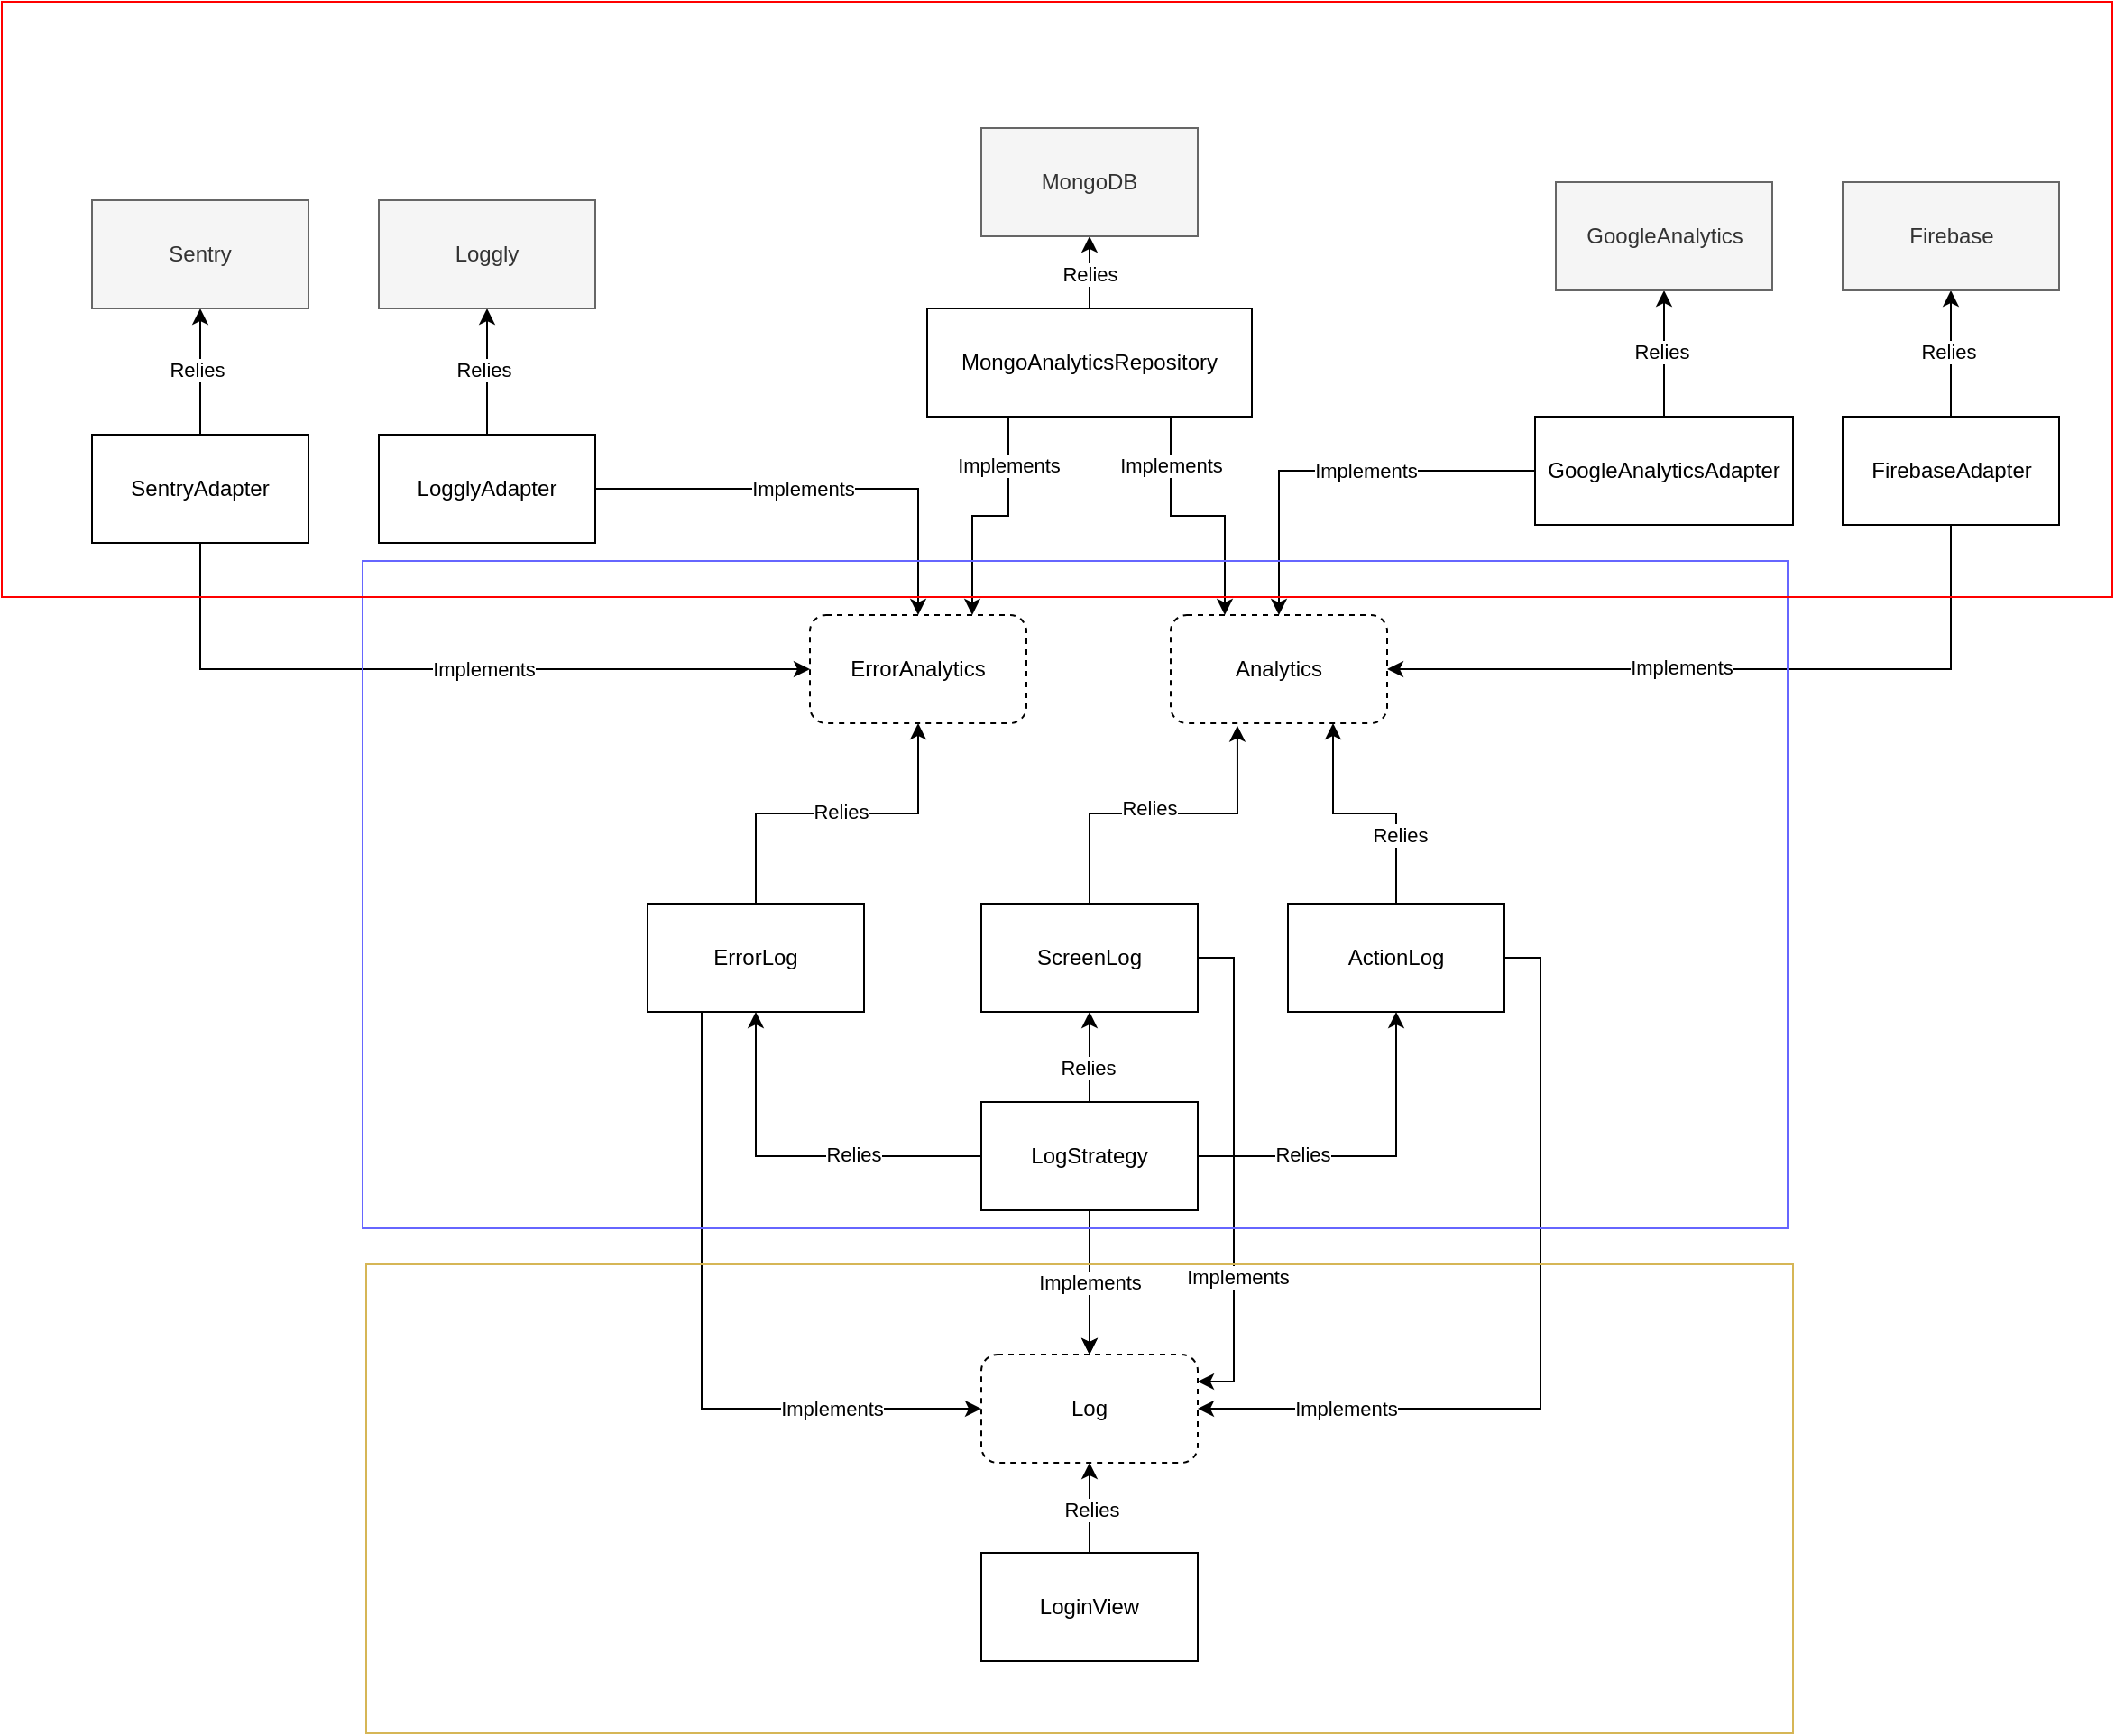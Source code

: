 <mxfile version="14.9.6" type="device"><diagram id="WbjxUu1evFDNCKrGVBx4" name="Page-1"><mxGraphModel dx="2036" dy="764" grid="1" gridSize="10" guides="1" tooltips="1" connect="1" arrows="1" fold="1" page="1" pageScale="1" pageWidth="850" pageHeight="1100" math="0" shadow="0"><root><mxCell id="0"/><mxCell id="1" parent="0"/><mxCell id="YvaXyPzC3fc4QxB65vGy-7" style="edgeStyle=orthogonalEdgeStyle;rounded=0;orthogonalLoop=1;jettySize=auto;html=1;entryX=0.5;entryY=1;entryDx=0;entryDy=0;" parent="1" source="YvaXyPzC3fc4QxB65vGy-1" target="YvaXyPzC3fc4QxB65vGy-3" edge="1"><mxGeometry relative="1" as="geometry"/></mxCell><mxCell id="YvaXyPzC3fc4QxB65vGy-23" value="Relies" style="edgeLabel;html=1;align=center;verticalAlign=middle;resizable=0;points=[];" parent="YvaXyPzC3fc4QxB65vGy-7" vertex="1" connectable="0"><mxGeometry x="-0.02" y="-1" relative="1" as="geometry"><mxPoint as="offset"/></mxGeometry></mxCell><mxCell id="YvaXyPzC3fc4QxB65vGy-1" value="LoginView" style="rounded=0;whiteSpace=wrap;html=1;" parent="1" vertex="1"><mxGeometry x="-57" y="950" width="120" height="60" as="geometry"/></mxCell><mxCell id="YvaXyPzC3fc4QxB65vGy-3" value="Log" style="rounded=1;whiteSpace=wrap;html=1;dashed=1;" parent="1" vertex="1"><mxGeometry x="-57" y="840" width="120" height="60" as="geometry"/></mxCell><mxCell id="YvaXyPzC3fc4QxB65vGy-16" style="edgeStyle=orthogonalEdgeStyle;rounded=0;orthogonalLoop=1;jettySize=auto;html=1;entryX=0.308;entryY=1.022;entryDx=0;entryDy=0;entryPerimeter=0;" parent="1" source="YvaXyPzC3fc4QxB65vGy-4" target="YvaXyPzC3fc4QxB65vGy-14" edge="1"><mxGeometry relative="1" as="geometry"/></mxCell><mxCell id="YvaXyPzC3fc4QxB65vGy-30" value="Relies" style="edgeLabel;html=1;align=center;verticalAlign=middle;resizable=0;points=[];" parent="YvaXyPzC3fc4QxB65vGy-16" vertex="1" connectable="0"><mxGeometry x="-0.089" y="3" relative="1" as="geometry"><mxPoint as="offset"/></mxGeometry></mxCell><mxCell id="6" style="edgeStyle=orthogonalEdgeStyle;rounded=0;orthogonalLoop=1;jettySize=auto;html=1;exitX=1;exitY=0.5;exitDx=0;exitDy=0;entryX=1;entryY=0.25;entryDx=0;entryDy=0;" parent="1" source="YvaXyPzC3fc4QxB65vGy-4" target="YvaXyPzC3fc4QxB65vGy-3" edge="1"><mxGeometry relative="1" as="geometry"/></mxCell><mxCell id="7" value="Implements" style="edgeLabel;html=1;align=center;verticalAlign=middle;resizable=0;points=[];" parent="6" vertex="1" connectable="0"><mxGeometry x="0.433" y="2" relative="1" as="geometry"><mxPoint as="offset"/></mxGeometry></mxCell><mxCell id="YvaXyPzC3fc4QxB65vGy-4" value="ScreenLog" style="rounded=0;whiteSpace=wrap;html=1;" parent="1" vertex="1"><mxGeometry x="-57" y="590" width="120" height="60" as="geometry"/></mxCell><mxCell id="YvaXyPzC3fc4QxB65vGy-17" style="edgeStyle=orthogonalEdgeStyle;rounded=0;orthogonalLoop=1;jettySize=auto;html=1;entryX=0.75;entryY=1;entryDx=0;entryDy=0;" parent="1" source="YvaXyPzC3fc4QxB65vGy-5" target="YvaXyPzC3fc4QxB65vGy-14" edge="1"><mxGeometry relative="1" as="geometry"/></mxCell><mxCell id="YvaXyPzC3fc4QxB65vGy-32" value="Relies" style="edgeLabel;html=1;align=center;verticalAlign=middle;resizable=0;points=[];" parent="YvaXyPzC3fc4QxB65vGy-17" vertex="1" connectable="0"><mxGeometry x="-0.44" y="-2" relative="1" as="geometry"><mxPoint as="offset"/></mxGeometry></mxCell><mxCell id="4" style="edgeStyle=orthogonalEdgeStyle;rounded=0;orthogonalLoop=1;jettySize=auto;html=1;exitX=1;exitY=0.5;exitDx=0;exitDy=0;entryX=1;entryY=0.5;entryDx=0;entryDy=0;" parent="1" source="YvaXyPzC3fc4QxB65vGy-5" target="YvaXyPzC3fc4QxB65vGy-3" edge="1"><mxGeometry relative="1" as="geometry"/></mxCell><mxCell id="5" value="Implements" style="edgeLabel;html=1;align=center;verticalAlign=middle;resizable=0;points=[];" parent="4" vertex="1" connectable="0"><mxGeometry x="0.643" relative="1" as="geometry"><mxPoint as="offset"/></mxGeometry></mxCell><mxCell id="YvaXyPzC3fc4QxB65vGy-5" value="ActionLog" style="rounded=0;whiteSpace=wrap;html=1;" parent="1" vertex="1"><mxGeometry x="113" y="590" width="120" height="60" as="geometry"/></mxCell><mxCell id="YvaXyPzC3fc4QxB65vGy-15" style="edgeStyle=orthogonalEdgeStyle;rounded=0;orthogonalLoop=1;jettySize=auto;html=1;entryX=0.5;entryY=1;entryDx=0;entryDy=0;" parent="1" source="YvaXyPzC3fc4QxB65vGy-6" target="YvaXyPzC3fc4QxB65vGy-13" edge="1"><mxGeometry relative="1" as="geometry"/></mxCell><mxCell id="YvaXyPzC3fc4QxB65vGy-29" value="Relies" style="edgeLabel;html=1;align=center;verticalAlign=middle;resizable=0;points=[];" parent="YvaXyPzC3fc4QxB65vGy-15" vertex="1" connectable="0"><mxGeometry x="0.016" y="1" relative="1" as="geometry"><mxPoint as="offset"/></mxGeometry></mxCell><mxCell id="2" style="edgeStyle=orthogonalEdgeStyle;rounded=0;orthogonalLoop=1;jettySize=auto;html=1;exitX=0.25;exitY=1;exitDx=0;exitDy=0;entryX=0;entryY=0.5;entryDx=0;entryDy=0;" parent="1" source="YvaXyPzC3fc4QxB65vGy-6" target="YvaXyPzC3fc4QxB65vGy-3" edge="1"><mxGeometry relative="1" as="geometry"/></mxCell><mxCell id="3" value="Implements" style="edgeLabel;html=1;align=center;verticalAlign=middle;resizable=0;points=[];" parent="2" vertex="1" connectable="0"><mxGeometry x="0.36" y="2" relative="1" as="geometry"><mxPoint x="37" y="2" as="offset"/></mxGeometry></mxCell><mxCell id="YvaXyPzC3fc4QxB65vGy-6" value="ErrorLog" style="rounded=0;whiteSpace=wrap;html=1;" parent="1" vertex="1"><mxGeometry x="-242" y="590" width="120" height="60" as="geometry"/></mxCell><mxCell id="YvaXyPzC3fc4QxB65vGy-9" style="edgeStyle=orthogonalEdgeStyle;rounded=0;orthogonalLoop=1;jettySize=auto;html=1;entryX=0.5;entryY=0;entryDx=0;entryDy=0;" parent="1" source="YvaXyPzC3fc4QxB65vGy-8" target="YvaXyPzC3fc4QxB65vGy-3" edge="1"><mxGeometry relative="1" as="geometry"/></mxCell><mxCell id="YvaXyPzC3fc4QxB65vGy-10" style="edgeStyle=orthogonalEdgeStyle;rounded=0;orthogonalLoop=1;jettySize=auto;html=1;entryX=0.5;entryY=1;entryDx=0;entryDy=0;" parent="1" source="YvaXyPzC3fc4QxB65vGy-8" target="YvaXyPzC3fc4QxB65vGy-6" edge="1"><mxGeometry relative="1" as="geometry"/></mxCell><mxCell id="YvaXyPzC3fc4QxB65vGy-28" value="Relies" style="edgeLabel;html=1;align=center;verticalAlign=middle;resizable=0;points=[];" parent="YvaXyPzC3fc4QxB65vGy-10" vertex="1" connectable="0"><mxGeometry x="-0.307" y="-1" relative="1" as="geometry"><mxPoint as="offset"/></mxGeometry></mxCell><mxCell id="YvaXyPzC3fc4QxB65vGy-11" style="edgeStyle=orthogonalEdgeStyle;rounded=0;orthogonalLoop=1;jettySize=auto;html=1;entryX=0.5;entryY=1;entryDx=0;entryDy=0;" parent="1" source="YvaXyPzC3fc4QxB65vGy-8" target="YvaXyPzC3fc4QxB65vGy-4" edge="1"><mxGeometry relative="1" as="geometry"/></mxCell><mxCell id="YvaXyPzC3fc4QxB65vGy-27" value="Relies" style="edgeLabel;html=1;align=center;verticalAlign=middle;resizable=0;points=[];" parent="YvaXyPzC3fc4QxB65vGy-11" vertex="1" connectable="0"><mxGeometry x="-0.22" y="1" relative="1" as="geometry"><mxPoint as="offset"/></mxGeometry></mxCell><mxCell id="YvaXyPzC3fc4QxB65vGy-12" style="edgeStyle=orthogonalEdgeStyle;rounded=0;orthogonalLoop=1;jettySize=auto;html=1;entryX=0.5;entryY=1;entryDx=0;entryDy=0;" parent="1" source="YvaXyPzC3fc4QxB65vGy-8" target="YvaXyPzC3fc4QxB65vGy-5" edge="1"><mxGeometry relative="1" as="geometry"/></mxCell><mxCell id="YvaXyPzC3fc4QxB65vGy-26" value="Relies" style="edgeLabel;html=1;align=center;verticalAlign=middle;resizable=0;points=[];" parent="YvaXyPzC3fc4QxB65vGy-12" vertex="1" connectable="0"><mxGeometry x="-0.397" y="1" relative="1" as="geometry"><mxPoint as="offset"/></mxGeometry></mxCell><mxCell id="YvaXyPzC3fc4QxB65vGy-24" value="" style="edgeStyle=orthogonalEdgeStyle;rounded=0;orthogonalLoop=1;jettySize=auto;html=1;" parent="1" source="YvaXyPzC3fc4QxB65vGy-8" target="YvaXyPzC3fc4QxB65vGy-3" edge="1"><mxGeometry relative="1" as="geometry"/></mxCell><mxCell id="YvaXyPzC3fc4QxB65vGy-25" value="Implements" style="edgeLabel;html=1;align=center;verticalAlign=middle;resizable=0;points=[];" parent="YvaXyPzC3fc4QxB65vGy-24" vertex="1" connectable="0"><mxGeometry x="0.136" relative="1" as="geometry"><mxPoint y="-6" as="offset"/></mxGeometry></mxCell><mxCell id="YvaXyPzC3fc4QxB65vGy-8" value="LogStrategy" style="rounded=0;whiteSpace=wrap;html=1;strokeColor=#000000;" parent="1" vertex="1"><mxGeometry x="-57" y="700" width="120" height="60" as="geometry"/></mxCell><mxCell id="YvaXyPzC3fc4QxB65vGy-13" value="ErrorAnalytics" style="rounded=1;whiteSpace=wrap;html=1;dashed=1;" parent="1" vertex="1"><mxGeometry x="-152" y="430" width="120" height="60" as="geometry"/></mxCell><mxCell id="YvaXyPzC3fc4QxB65vGy-14" value="Analytics" style="rounded=1;whiteSpace=wrap;html=1;dashed=1;" parent="1" vertex="1"><mxGeometry x="48" y="430" width="120" height="60" as="geometry"/></mxCell><mxCell id="YvaXyPzC3fc4QxB65vGy-20" style="edgeStyle=orthogonalEdgeStyle;rounded=0;orthogonalLoop=1;jettySize=auto;html=1;entryX=0.5;entryY=1;entryDx=0;entryDy=0;" parent="1" source="YvaXyPzC3fc4QxB65vGy-18" target="YvaXyPzC3fc4QxB65vGy-19" edge="1"><mxGeometry relative="1" as="geometry"><mxPoint x="-331" y="280" as="targetPoint"/></mxGeometry></mxCell><mxCell id="YvaXyPzC3fc4QxB65vGy-37" value="Relies" style="edgeLabel;html=1;align=center;verticalAlign=middle;resizable=0;points=[];" parent="YvaXyPzC3fc4QxB65vGy-20" vertex="1" connectable="0"><mxGeometry x="0.033" y="2" relative="1" as="geometry"><mxPoint as="offset"/></mxGeometry></mxCell><mxCell id="YvaXyPzC3fc4QxB65vGy-22" style="edgeStyle=orthogonalEdgeStyle;rounded=0;orthogonalLoop=1;jettySize=auto;html=1;entryX=0.5;entryY=0;entryDx=0;entryDy=0;" parent="1" source="YvaXyPzC3fc4QxB65vGy-18" target="YvaXyPzC3fc4QxB65vGy-13" edge="1"><mxGeometry relative="1" as="geometry"/></mxCell><mxCell id="YvaXyPzC3fc4QxB65vGy-36" value="Implements" style="edgeLabel;html=1;align=center;verticalAlign=middle;resizable=0;points=[];" parent="YvaXyPzC3fc4QxB65vGy-22" vertex="1" connectable="0"><mxGeometry x="-0.081" y="-1" relative="1" as="geometry"><mxPoint y="-1" as="offset"/></mxGeometry></mxCell><mxCell id="YvaXyPzC3fc4QxB65vGy-18" value="LogglyAdapter" style="rounded=0;whiteSpace=wrap;html=1;" parent="1" vertex="1"><mxGeometry x="-391" y="330" width="120" height="60" as="geometry"/></mxCell><mxCell id="YvaXyPzC3fc4QxB65vGy-19" value="Loggly" style="rounded=0;whiteSpace=wrap;html=1;fillColor=#f5f5f5;strokeColor=#666666;fontColor=#333333;" parent="1" vertex="1"><mxGeometry x="-391" y="200" width="120" height="60" as="geometry"/></mxCell><mxCell id="YvaXyPzC3fc4QxB65vGy-38" style="edgeStyle=orthogonalEdgeStyle;rounded=0;orthogonalLoop=1;jettySize=auto;html=1;entryX=0.5;entryY=1;entryDx=0;entryDy=0;" parent="1" source="YvaXyPzC3fc4QxB65vGy-40" target="YvaXyPzC3fc4QxB65vGy-41" edge="1"><mxGeometry relative="1" as="geometry"><mxPoint x="-490" y="280" as="targetPoint"/></mxGeometry></mxCell><mxCell id="YvaXyPzC3fc4QxB65vGy-39" value="Relies" style="edgeLabel;html=1;align=center;verticalAlign=middle;resizable=0;points=[];" parent="YvaXyPzC3fc4QxB65vGy-38" vertex="1" connectable="0"><mxGeometry x="0.033" y="2" relative="1" as="geometry"><mxPoint as="offset"/></mxGeometry></mxCell><mxCell id="YvaXyPzC3fc4QxB65vGy-43" style="edgeStyle=orthogonalEdgeStyle;rounded=0;orthogonalLoop=1;jettySize=auto;html=1;exitX=0.5;exitY=1;exitDx=0;exitDy=0;entryX=0;entryY=0.5;entryDx=0;entryDy=0;" parent="1" source="YvaXyPzC3fc4QxB65vGy-40" target="YvaXyPzC3fc4QxB65vGy-13" edge="1"><mxGeometry relative="1" as="geometry"/></mxCell><mxCell id="YvaXyPzC3fc4QxB65vGy-44" value="Implements" style="edgeLabel;html=1;align=center;verticalAlign=middle;resizable=0;points=[];" parent="YvaXyPzC3fc4QxB65vGy-43" vertex="1" connectable="0"><mxGeometry x="0.071" y="-3" relative="1" as="geometry"><mxPoint x="8" y="-3" as="offset"/></mxGeometry></mxCell><mxCell id="YvaXyPzC3fc4QxB65vGy-40" value="SentryAdapter" style="rounded=0;whiteSpace=wrap;html=1;" parent="1" vertex="1"><mxGeometry x="-550" y="330" width="120" height="60" as="geometry"/></mxCell><mxCell id="YvaXyPzC3fc4QxB65vGy-41" value="Sentry" style="rounded=0;whiteSpace=wrap;html=1;fillColor=#f5f5f5;strokeColor=#666666;fontColor=#333333;" parent="1" vertex="1"><mxGeometry x="-550" y="200" width="120" height="60" as="geometry"/></mxCell><mxCell id="YvaXyPzC3fc4QxB65vGy-45" style="edgeStyle=orthogonalEdgeStyle;rounded=0;orthogonalLoop=1;jettySize=auto;html=1;entryX=0.5;entryY=1;entryDx=0;entryDy=0;" parent="1" source="YvaXyPzC3fc4QxB65vGy-47" target="YvaXyPzC3fc4QxB65vGy-48" edge="1"><mxGeometry relative="1" as="geometry"><mxPoint x="480.5" y="270" as="targetPoint"/></mxGeometry></mxCell><mxCell id="YvaXyPzC3fc4QxB65vGy-46" value="Relies" style="edgeLabel;html=1;align=center;verticalAlign=middle;resizable=0;points=[];" parent="YvaXyPzC3fc4QxB65vGy-45" vertex="1" connectable="0"><mxGeometry x="0.033" y="2" relative="1" as="geometry"><mxPoint as="offset"/></mxGeometry></mxCell><mxCell id="YvaXyPzC3fc4QxB65vGy-54" style="edgeStyle=orthogonalEdgeStyle;rounded=0;orthogonalLoop=1;jettySize=auto;html=1;exitX=0.5;exitY=1;exitDx=0;exitDy=0;entryX=1;entryY=0.5;entryDx=0;entryDy=0;" parent="1" source="YvaXyPzC3fc4QxB65vGy-47" target="YvaXyPzC3fc4QxB65vGy-14" edge="1"><mxGeometry relative="1" as="geometry"/></mxCell><mxCell id="YvaXyPzC3fc4QxB65vGy-56" value="Implements" style="edgeLabel;html=1;align=center;verticalAlign=middle;resizable=0;points=[];" parent="YvaXyPzC3fc4QxB65vGy-54" vertex="1" connectable="0"><mxGeometry x="0.169" y="-1" relative="1" as="geometry"><mxPoint as="offset"/></mxGeometry></mxCell><mxCell id="YvaXyPzC3fc4QxB65vGy-47" value="FirebaseAdapter" style="rounded=0;whiteSpace=wrap;html=1;" parent="1" vertex="1"><mxGeometry x="420.5" y="320" width="120" height="60" as="geometry"/></mxCell><mxCell id="YvaXyPzC3fc4QxB65vGy-48" value="Firebase" style="rounded=0;whiteSpace=wrap;html=1;fillColor=#f5f5f5;strokeColor=#666666;fontColor=#333333;" parent="1" vertex="1"><mxGeometry x="420.5" y="190" width="120" height="60" as="geometry"/></mxCell><mxCell id="YvaXyPzC3fc4QxB65vGy-49" style="edgeStyle=orthogonalEdgeStyle;rounded=0;orthogonalLoop=1;jettySize=auto;html=1;entryX=0.5;entryY=1;entryDx=0;entryDy=0;" parent="1" source="YvaXyPzC3fc4QxB65vGy-51" target="YvaXyPzC3fc4QxB65vGy-52" edge="1"><mxGeometry relative="1" as="geometry"><mxPoint x="321.5" y="270" as="targetPoint"/></mxGeometry></mxCell><mxCell id="YvaXyPzC3fc4QxB65vGy-50" value="Relies" style="edgeLabel;html=1;align=center;verticalAlign=middle;resizable=0;points=[];" parent="YvaXyPzC3fc4QxB65vGy-49" vertex="1" connectable="0"><mxGeometry x="0.033" y="2" relative="1" as="geometry"><mxPoint as="offset"/></mxGeometry></mxCell><mxCell id="YvaXyPzC3fc4QxB65vGy-53" style="edgeStyle=orthogonalEdgeStyle;rounded=0;orthogonalLoop=1;jettySize=auto;html=1;entryX=0.5;entryY=0;entryDx=0;entryDy=0;" parent="1" source="YvaXyPzC3fc4QxB65vGy-51" target="YvaXyPzC3fc4QxB65vGy-14" edge="1"><mxGeometry relative="1" as="geometry"><mxPoint x="256.5" y="420" as="targetPoint"/></mxGeometry></mxCell><mxCell id="YvaXyPzC3fc4QxB65vGy-58" value="Implements" style="edgeLabel;html=1;align=center;verticalAlign=middle;resizable=0;points=[];" parent="YvaXyPzC3fc4QxB65vGy-53" vertex="1" connectable="0"><mxGeometry x="-0.295" relative="1" as="geometry"><mxPoint x="-16" as="offset"/></mxGeometry></mxCell><mxCell id="YvaXyPzC3fc4QxB65vGy-51" value="GoogleAnalyticsAdapter" style="rounded=0;whiteSpace=wrap;html=1;" parent="1" vertex="1"><mxGeometry x="250" y="320" width="143" height="60" as="geometry"/></mxCell><mxCell id="YvaXyPzC3fc4QxB65vGy-52" value="GoogleAnalytics" style="rounded=0;whiteSpace=wrap;html=1;fillColor=#f5f5f5;strokeColor=#666666;fontColor=#333333;" parent="1" vertex="1"><mxGeometry x="261.5" y="190" width="120" height="60" as="geometry"/></mxCell><mxCell id="YvaXyPzC3fc4QxB65vGy-62" style="edgeStyle=orthogonalEdgeStyle;rounded=0;orthogonalLoop=1;jettySize=auto;html=1;entryX=0.5;entryY=1;entryDx=0;entryDy=0;" parent="1" source="YvaXyPzC3fc4QxB65vGy-59" target="YvaXyPzC3fc4QxB65vGy-61" edge="1"><mxGeometry relative="1" as="geometry"/></mxCell><mxCell id="YvaXyPzC3fc4QxB65vGy-63" value="Relies" style="edgeLabel;html=1;align=center;verticalAlign=middle;resizable=0;points=[];" parent="YvaXyPzC3fc4QxB65vGy-62" vertex="1" connectable="0"><mxGeometry x="-0.052" relative="1" as="geometry"><mxPoint as="offset"/></mxGeometry></mxCell><mxCell id="YvaXyPzC3fc4QxB65vGy-64" style="edgeStyle=orthogonalEdgeStyle;rounded=0;orthogonalLoop=1;jettySize=auto;html=1;exitX=0.25;exitY=1;exitDx=0;exitDy=0;entryX=0.75;entryY=0;entryDx=0;entryDy=0;" parent="1" source="YvaXyPzC3fc4QxB65vGy-59" target="YvaXyPzC3fc4QxB65vGy-13" edge="1"><mxGeometry relative="1" as="geometry"/></mxCell><mxCell id="YvaXyPzC3fc4QxB65vGy-66" value="Implements" style="edgeLabel;html=1;align=center;verticalAlign=middle;resizable=0;points=[];" parent="YvaXyPzC3fc4QxB65vGy-64" vertex="1" connectable="0"><mxGeometry x="-0.595" relative="1" as="geometry"><mxPoint as="offset"/></mxGeometry></mxCell><mxCell id="YvaXyPzC3fc4QxB65vGy-65" style="edgeStyle=orthogonalEdgeStyle;rounded=0;orthogonalLoop=1;jettySize=auto;html=1;exitX=0.75;exitY=1;exitDx=0;exitDy=0;entryX=0.25;entryY=0;entryDx=0;entryDy=0;" parent="1" source="YvaXyPzC3fc4QxB65vGy-59" target="YvaXyPzC3fc4QxB65vGy-14" edge="1"><mxGeometry relative="1" as="geometry"/></mxCell><mxCell id="YvaXyPzC3fc4QxB65vGy-67" value="Implements" style="edgeLabel;html=1;align=center;verticalAlign=middle;resizable=0;points=[];" parent="YvaXyPzC3fc4QxB65vGy-65" vertex="1" connectable="0"><mxGeometry x="-0.624" relative="1" as="geometry"><mxPoint as="offset"/></mxGeometry></mxCell><mxCell id="YvaXyPzC3fc4QxB65vGy-59" value="MongoAnalyticsRepository" style="rounded=0;whiteSpace=wrap;html=1;strokeColor=#000000;" parent="1" vertex="1"><mxGeometry x="-87" y="260" width="180" height="60" as="geometry"/></mxCell><mxCell id="YvaXyPzC3fc4QxB65vGy-61" value="MongoDB" style="rounded=0;whiteSpace=wrap;html=1;fillColor=#f5f5f5;strokeColor=#666666;fontColor=#333333;" parent="1" vertex="1"><mxGeometry x="-57" y="160" width="120" height="60" as="geometry"/></mxCell><mxCell id="1k1eNTqHZy37mxUY0T6y-7" value="" style="rounded=0;whiteSpace=wrap;html=1;strokeColor=#d6b656;fillColor=none;" vertex="1" parent="1"><mxGeometry x="-398" y="790" width="791" height="260" as="geometry"/></mxCell><mxCell id="1k1eNTqHZy37mxUY0T6y-13" value="" style="rounded=0;whiteSpace=wrap;html=1;fillColor=none;strokeColor=#6666FF;" vertex="1" parent="1"><mxGeometry x="-400" y="400" width="790" height="370" as="geometry"/></mxCell><mxCell id="1k1eNTqHZy37mxUY0T6y-15" value="" style="rounded=0;whiteSpace=wrap;html=1;fillColor=none;strokeColor=#FF0000;" vertex="1" parent="1"><mxGeometry x="-600" y="90" width="1170" height="330" as="geometry"/></mxCell></root></mxGraphModel></diagram></mxfile>